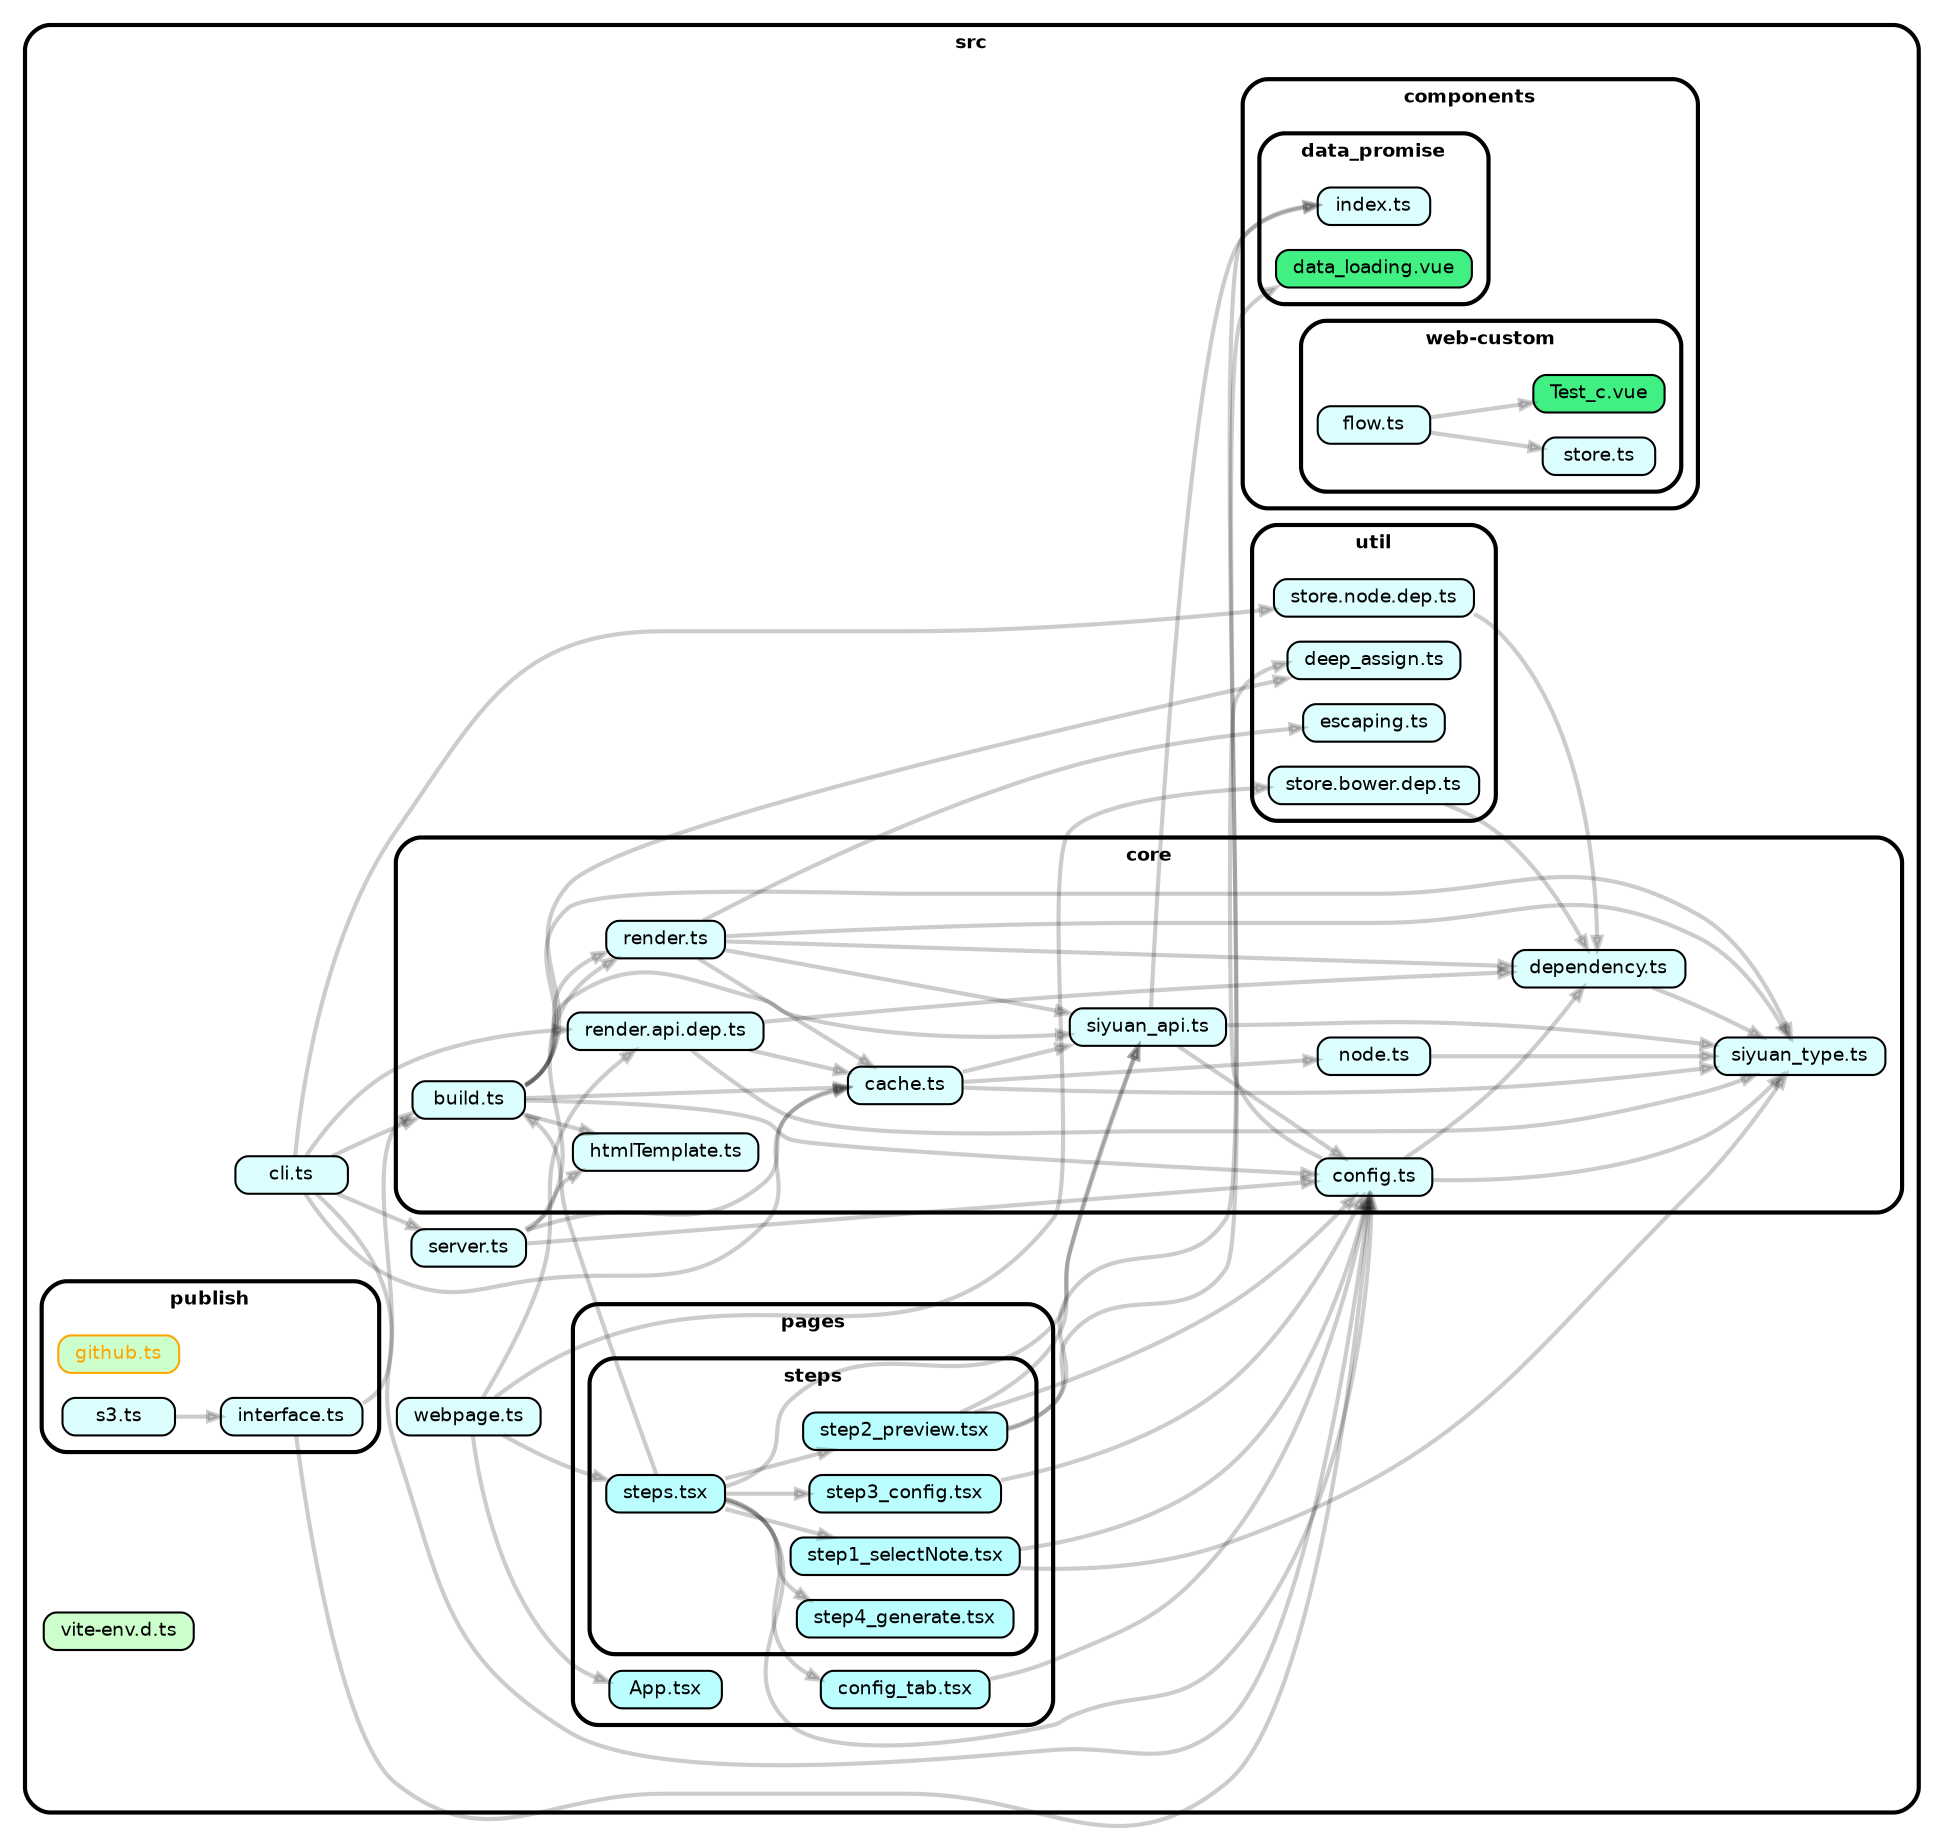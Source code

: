 strict digraph "dependency-cruiser output"{
    rankdir="LR" splines="true" overlap="false" nodesep="0.16" ranksep="0.18" fontname="Helvetica-bold" fontsize="9" style="rounded,bold,filled" fillcolor="#ffffff" compound="true"
    node [shape="box" style="rounded, filled" height="0.2" color="black" fillcolor="#ffffcc" fontcolor="black" fontname="Helvetica" fontsize="9"]
    edge [arrowhead="normal" arrowsize="0.6" penwidth="2.0" color="#00000033" fontname="Helvetica" fontsize="9"]

    subgraph "cluster_src" {label="src" "src/cli.ts" [label=<cli.ts> tooltip="cli.ts" URL="src/cli.ts" fillcolor="#ddfeff"] }
    "src/cli.ts" -> "src/core/build.ts"
    "src/cli.ts" -> "src/core/cache.ts"
    "src/cli.ts" -> "src/core/config.ts"
    "src/cli.ts" -> "src/server.ts"
    "src/cli.ts" -> "src/core/render.api.dep.ts"
    "src/cli.ts" -> "src/util/store.node.dep.ts"
    subgraph "cluster_src" {label="src" subgraph "cluster_src/components" {label="components" subgraph "cluster_src/components/data_promise" {label="data_promise" "src/components/data_promise/data_loading.vue" [label=<data_loading.vue> tooltip="data_loading.vue" URL="src/components/data_promise/data_loading.vue" fillcolor="#41f083"] } } }
    subgraph "cluster_src" {label="src" subgraph "cluster_src/components" {label="components" subgraph "cluster_src/components/data_promise" {label="data_promise" "src/components/data_promise/index.ts" [label=<index.ts> tooltip="index.ts" URL="src/components/data_promise/index.ts" fillcolor="#ddfeff"] } } }
    subgraph "cluster_src" {label="src" subgraph "cluster_src/components" {label="components" subgraph "cluster_src/components/web-custom" {label="web-custom" "src/components/web-custom/Test_c.vue" [label=<Test_c.vue> tooltip="Test_c.vue" URL="src/components/web-custom/Test_c.vue" fillcolor="#41f083"] } } }
    subgraph "cluster_src" {label="src" subgraph "cluster_src/components" {label="components" subgraph "cluster_src/components/web-custom" {label="web-custom" "src/components/web-custom/flow.ts" [label=<flow.ts> tooltip="flow.ts" URL="src/components/web-custom/flow.ts" fillcolor="#ddfeff"] } } }
    "src/components/web-custom/flow.ts" -> "src/components/web-custom/store.ts"
    "src/components/web-custom/flow.ts" -> "src/components/web-custom/Test_c.vue"
    subgraph "cluster_src" {label="src" subgraph "cluster_src/components" {label="components" subgraph "cluster_src/components/web-custom" {label="web-custom" "src/components/web-custom/store.ts" [label=<store.ts> tooltip="store.ts" URL="src/components/web-custom/store.ts" fillcolor="#ddfeff"] } } }
    subgraph "cluster_src" {label="src" subgraph "cluster_src/core" {label="core" "src/core/build.ts" [label=<build.ts> tooltip="build.ts" URL="src/core/build.ts" fillcolor="#ddfeff"] } }
    "src/core/build.ts" -> "src/core/cache.ts"
    "src/core/build.ts" -> "src/core/htmlTemplate.ts"
    "src/core/build.ts" -> "src/core/render.ts"
    "src/core/build.ts" -> "src/core/siyuan_api.ts"
    "src/core/build.ts" -> "src/core/siyuan_type.ts"
    "src/core/build.ts" -> "src/core/config.ts"
    "src/core/build.ts" -> "src/util/deep_assign.ts"
    subgraph "cluster_src" {label="src" subgraph "cluster_src/core" {label="core" "src/core/cache.ts" [label=<cache.ts> tooltip="cache.ts" URL="src/core/cache.ts" fillcolor="#ddfeff"] } }
    "src/core/cache.ts" -> "src/core/node.ts"
    "src/core/cache.ts" -> "src/core/siyuan_api.ts"
    "src/core/cache.ts" -> "src/core/siyuan_type.ts"
    subgraph "cluster_src" {label="src" subgraph "cluster_src/core" {label="core" "src/core/config.ts" [label=<config.ts> tooltip="config.ts" URL="src/core/config.ts" fillcolor="#ddfeff"] } }
    "src/core/config.ts" -> "src/core/siyuan_type.ts"
    "src/core/config.ts" -> "src/core/dependency.ts"
    "src/core/config.ts" -> "src/util/deep_assign.ts"
    subgraph "cluster_src" {label="src" subgraph "cluster_src/core" {label="core" "src/core/dependency.ts" [label=<dependency.ts> tooltip="dependency.ts" URL="src/core/dependency.ts" fillcolor="#ddfeff"] } }
    "src/core/dependency.ts" -> "src/core/siyuan_type.ts"
    subgraph "cluster_src" {label="src" subgraph "cluster_src/core" {label="core" "src/core/htmlTemplate.ts" [label=<htmlTemplate.ts> tooltip="htmlTemplate.ts" URL="src/core/htmlTemplate.ts" fillcolor="#ddfeff"] } }
    subgraph "cluster_src" {label="src" subgraph "cluster_src/core" {label="core" "src/core/node.ts" [label=<node.ts> tooltip="node.ts" URL="src/core/node.ts" fillcolor="#ddfeff"] } }
    "src/core/node.ts" -> "src/core/siyuan_type.ts"
    subgraph "cluster_src" {label="src" subgraph "cluster_src/core" {label="core" "src/core/render.api.dep.ts" [label=<render.api.dep.ts> tooltip="render.api.dep.ts" URL="src/core/render.api.dep.ts" fillcolor="#ddfeff"] } }
    "src/core/render.api.dep.ts" -> "src/core/cache.ts"
    "src/core/render.api.dep.ts" -> "src/core/siyuan_type.ts"
    "src/core/render.api.dep.ts" -> "src/core/dependency.ts"
    subgraph "cluster_src" {label="src" subgraph "cluster_src/core" {label="core" "src/core/render.ts" [label=<render.ts> tooltip="render.ts" URL="src/core/render.ts" fillcolor="#ddfeff"] } }
    "src/core/render.ts" -> "src/core/cache.ts"
    "src/core/render.ts" -> "src/core/siyuan_api.ts"
    "src/core/render.ts" -> "src/core/siyuan_type.ts"
    "src/core/render.ts" -> "src/core/dependency.ts"
    "src/core/render.ts" -> "src/util/escaping.ts"
    subgraph "cluster_src" {label="src" subgraph "cluster_src/core" {label="core" "src/core/siyuan_api.ts" [label=<siyuan_api.ts> tooltip="siyuan_api.ts" URL="src/core/siyuan_api.ts" fillcolor="#ddfeff"] } }
    "src/core/siyuan_api.ts" -> "src/components/data_promise/index.ts"
    "src/core/siyuan_api.ts" -> "src/core/siyuan_type.ts"
    "src/core/siyuan_api.ts" -> "src/core/config.ts"
    subgraph "cluster_src" {label="src" subgraph "cluster_src/core" {label="core" "src/core/siyuan_type.ts" [label=<siyuan_type.ts> tooltip="siyuan_type.ts" URL="src/core/siyuan_type.ts" fillcolor="#ddfeff"] } }
    subgraph "cluster_src" {label="src" subgraph "cluster_src/pages" {label="pages" "src/pages/App.tsx" [label=<App.tsx> tooltip="App.tsx" URL="src/pages/App.tsx" fillcolor="#bbfeff"] } }
    subgraph "cluster_src" {label="src" subgraph "cluster_src/pages" {label="pages" "src/pages/config_tab.tsx" [label=<config_tab.tsx> tooltip="config_tab.tsx" URL="src/pages/config_tab.tsx" fillcolor="#bbfeff"] } }
    "src/pages/config_tab.tsx" -> "src/core/config.ts"
    subgraph "cluster_src" {label="src" subgraph "cluster_src/pages" {label="pages" subgraph "cluster_src/pages/steps" {label="steps" "src/pages/steps/step1_selectNote.tsx" [label=<step1_selectNote.tsx> tooltip="step1_selectNote.tsx" URL="src/pages/steps/step1_selectNote.tsx" fillcolor="#bbfeff"] } } }
    "src/pages/steps/step1_selectNote.tsx" -> "src/core/config.ts"
    "src/pages/steps/step1_selectNote.tsx" -> "src/core/siyuan_type.ts"
    subgraph "cluster_src" {label="src" subgraph "cluster_src/pages" {label="pages" subgraph "cluster_src/pages/steps" {label="steps" "src/pages/steps/step2_preview.tsx" [label=<step2_preview.tsx> tooltip="step2_preview.tsx" URL="src/pages/steps/step2_preview.tsx" fillcolor="#bbfeff"] } } }
    "src/pages/steps/step2_preview.tsx" -> "src/components/data_promise/data_loading.vue"
    "src/pages/steps/step2_preview.tsx" -> "src/components/data_promise/index.ts"
    "src/pages/steps/step2_preview.tsx" -> "src/core/config.ts"
    "src/pages/steps/step2_preview.tsx" -> "src/core/siyuan_api.ts"
    subgraph "cluster_src" {label="src" subgraph "cluster_src/pages" {label="pages" subgraph "cluster_src/pages/steps" {label="steps" "src/pages/steps/step3_config.tsx" [label=<step3_config.tsx> tooltip="step3_config.tsx" URL="src/pages/steps/step3_config.tsx" fillcolor="#bbfeff"] } } }
    "src/pages/steps/step3_config.tsx" -> "src/core/config.ts"
    subgraph "cluster_src" {label="src" subgraph "cluster_src/pages" {label="pages" subgraph "cluster_src/pages/steps" {label="steps" "src/pages/steps/step4_generate.tsx" [label=<step4_generate.tsx> tooltip="step4_generate.tsx" URL="src/pages/steps/step4_generate.tsx" fillcolor="#bbfeff"] } } }
    subgraph "cluster_src" {label="src" subgraph "cluster_src/pages" {label="pages" subgraph "cluster_src/pages/steps" {label="steps" "src/pages/steps/steps.tsx" [label=<steps.tsx> tooltip="steps.tsx" URL="src/pages/steps/steps.tsx" fillcolor="#bbfeff"] } } }
    "src/pages/steps/steps.tsx" -> "src/pages/steps/step1_selectNote.tsx"
    "src/pages/steps/steps.tsx" -> "src/pages/steps/step2_preview.tsx"
    "src/pages/steps/steps.tsx" -> "src/pages/steps/step3_config.tsx"
    "src/pages/steps/steps.tsx" -> "src/pages/steps/step4_generate.tsx"
    "src/pages/steps/steps.tsx" -> "src/core/build.ts"
    "src/pages/steps/steps.tsx" -> "src/core/config.ts"
    "src/pages/steps/steps.tsx" -> "src/core/siyuan_api.ts"
    "src/pages/steps/steps.tsx" -> "src/pages/config_tab.tsx"
    subgraph "cluster_src" {label="src" subgraph "cluster_src/publish" {label="publish" "src/publish/github.ts" [label=<github.ts> tooltip="no-orphans" URL="src/publish/github.ts" fillcolor="#ccffcc" fontcolor="orange" color="orange"] } }
    subgraph "cluster_src" {label="src" subgraph "cluster_src/publish" {label="publish" "src/publish/interface.ts" [label=<interface.ts> tooltip="interface.ts" URL="src/publish/interface.ts" fillcolor="#ddfeff"] } }
    "src/publish/interface.ts" -> "src/core/build.ts"
    "src/publish/interface.ts" -> "src/core/config.ts"
    subgraph "cluster_src" {label="src" subgraph "cluster_src/publish" {label="publish" "src/publish/s3.ts" [label=<s3.ts> tooltip="s3.ts" URL="src/publish/s3.ts" fillcolor="#ddfeff"] } }
    "src/publish/s3.ts" -> "src/publish/interface.ts"
    subgraph "cluster_src" {label="src" "src/server.ts" [label=<server.ts> tooltip="server.ts" URL="src/server.ts" fillcolor="#ddfeff"] }
    "src/server.ts" -> "src/core/cache.ts"
    "src/server.ts" -> "src/core/config.ts"
    "src/server.ts" -> "src/core/htmlTemplate.ts"
    "src/server.ts" -> "src/core/render.ts"
    subgraph "cluster_src" {label="src" subgraph "cluster_src/util" {label="util" "src/util/deep_assign.ts" [label=<deep_assign.ts> tooltip="deep_assign.ts" URL="src/util/deep_assign.ts" fillcolor="#ddfeff"] } }
    subgraph "cluster_src" {label="src" subgraph "cluster_src/util" {label="util" "src/util/escaping.ts" [label=<escaping.ts> tooltip="escaping.ts" URL="src/util/escaping.ts" fillcolor="#ddfeff"] } }
    subgraph "cluster_src" {label="src" subgraph "cluster_src/util" {label="util" "src/util/store.bower.dep.ts" [label=<store.bower.dep.ts> tooltip="store.bower.dep.ts" URL="src/util/store.bower.dep.ts" fillcolor="#ddfeff"] } }
    "src/util/store.bower.dep.ts" -> "src/core/dependency.ts"
    subgraph "cluster_src" {label="src" subgraph "cluster_src/util" {label="util" "src/util/store.node.dep.ts" [label=<store.node.dep.ts> tooltip="store.node.dep.ts" URL="src/util/store.node.dep.ts" fillcolor="#ddfeff"] } }
    "src/util/store.node.dep.ts" -> "src/core/dependency.ts"
    subgraph "cluster_src" {label="src" "src/vite-env.d.ts" [label=<vite-env.d.ts> tooltip="vite-env.d.ts" URL="src/vite-env.d.ts" fillcolor="#ccffcc"] }
    subgraph "cluster_src" {label="src" "src/webpage.ts" [label=<webpage.ts> tooltip="webpage.ts" URL="src/webpage.ts" fillcolor="#ddfeff"] }
    "src/webpage.ts" -> "src/core/render.api.dep.ts"
    "src/webpage.ts" -> "src/pages/App.tsx"
    "src/webpage.ts" -> "src/pages/steps/steps.tsx"
    "src/webpage.ts" -> "src/util/store.bower.dep.ts"
}
